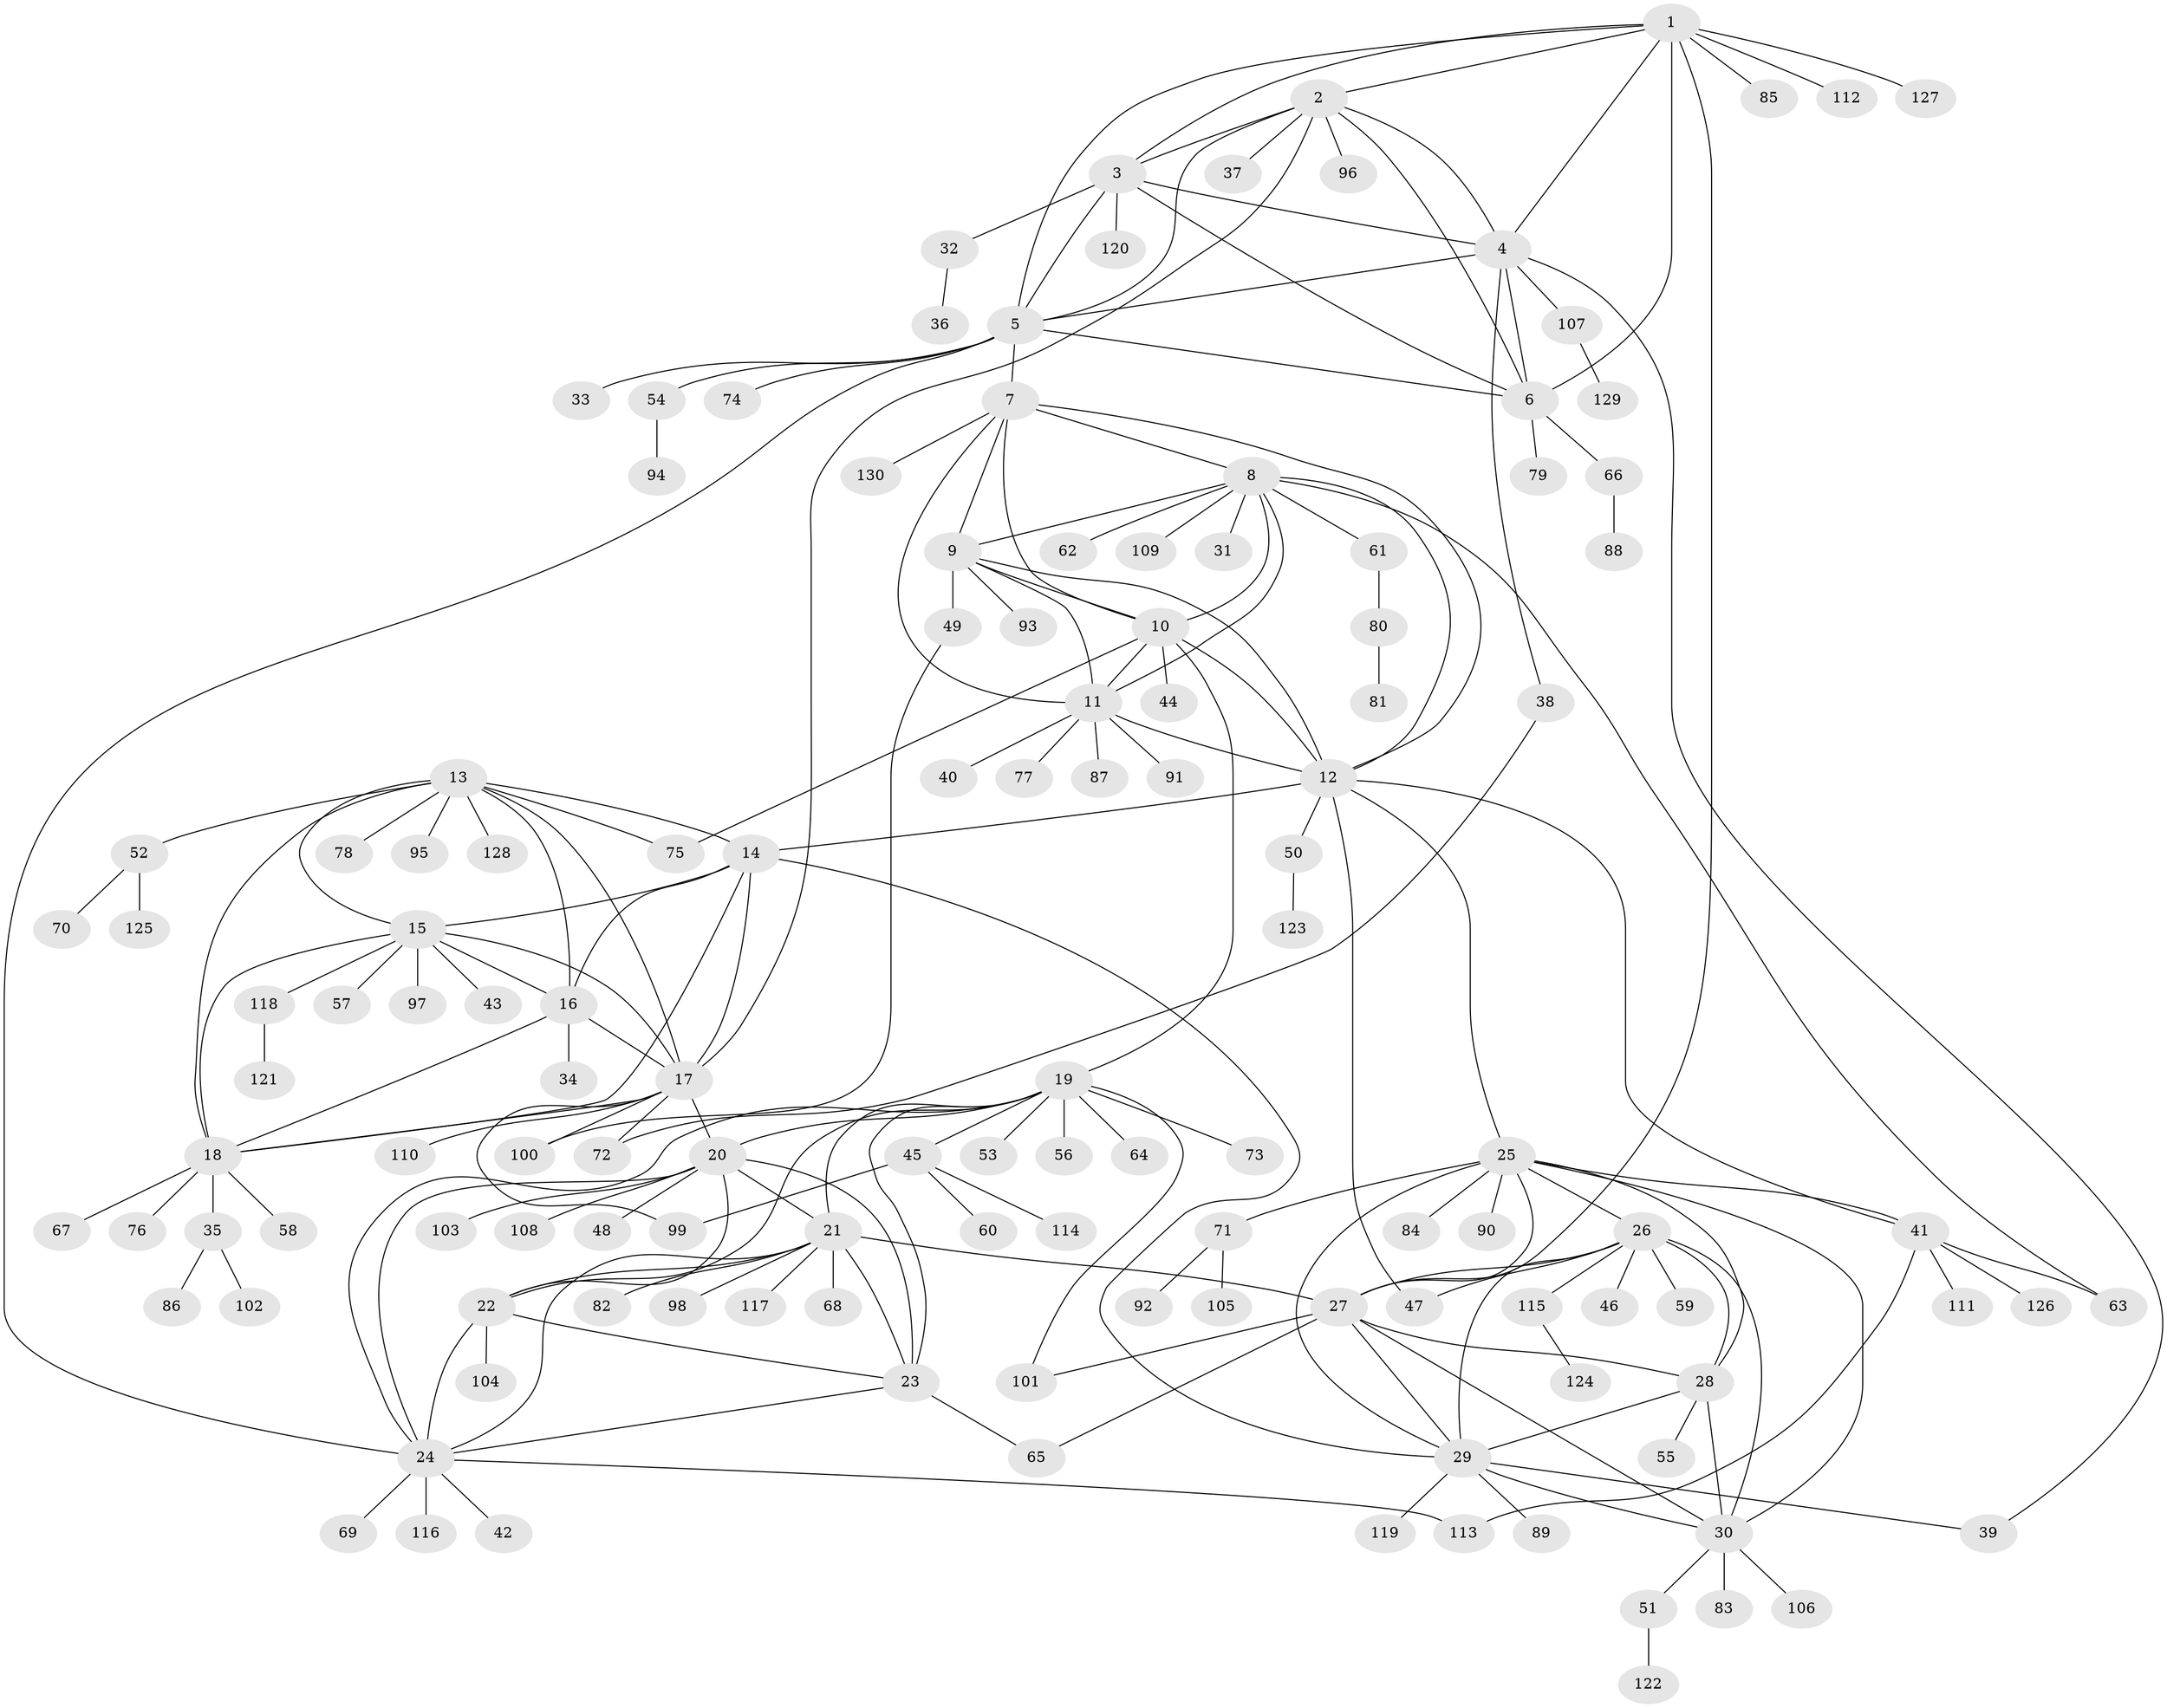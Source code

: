 // Generated by graph-tools (version 1.1) at 2025/54/03/09/25 04:54:25]
// undirected, 130 vertices, 196 edges
graph export_dot {
graph [start="1"]
  node [color=gray90,style=filled];
  1;
  2;
  3;
  4;
  5;
  6;
  7;
  8;
  9;
  10;
  11;
  12;
  13;
  14;
  15;
  16;
  17;
  18;
  19;
  20;
  21;
  22;
  23;
  24;
  25;
  26;
  27;
  28;
  29;
  30;
  31;
  32;
  33;
  34;
  35;
  36;
  37;
  38;
  39;
  40;
  41;
  42;
  43;
  44;
  45;
  46;
  47;
  48;
  49;
  50;
  51;
  52;
  53;
  54;
  55;
  56;
  57;
  58;
  59;
  60;
  61;
  62;
  63;
  64;
  65;
  66;
  67;
  68;
  69;
  70;
  71;
  72;
  73;
  74;
  75;
  76;
  77;
  78;
  79;
  80;
  81;
  82;
  83;
  84;
  85;
  86;
  87;
  88;
  89;
  90;
  91;
  92;
  93;
  94;
  95;
  96;
  97;
  98;
  99;
  100;
  101;
  102;
  103;
  104;
  105;
  106;
  107;
  108;
  109;
  110;
  111;
  112;
  113;
  114;
  115;
  116;
  117;
  118;
  119;
  120;
  121;
  122;
  123;
  124;
  125;
  126;
  127;
  128;
  129;
  130;
  1 -- 2;
  1 -- 3;
  1 -- 4;
  1 -- 5;
  1 -- 6;
  1 -- 27;
  1 -- 85;
  1 -- 112;
  1 -- 127;
  2 -- 3;
  2 -- 4;
  2 -- 5;
  2 -- 6;
  2 -- 17;
  2 -- 37;
  2 -- 96;
  3 -- 4;
  3 -- 5;
  3 -- 6;
  3 -- 32;
  3 -- 120;
  4 -- 5;
  4 -- 6;
  4 -- 38;
  4 -- 39;
  4 -- 107;
  5 -- 6;
  5 -- 7;
  5 -- 24;
  5 -- 33;
  5 -- 54;
  5 -- 74;
  6 -- 66;
  6 -- 79;
  7 -- 8;
  7 -- 9;
  7 -- 10;
  7 -- 11;
  7 -- 12;
  7 -- 130;
  8 -- 9;
  8 -- 10;
  8 -- 11;
  8 -- 12;
  8 -- 31;
  8 -- 61;
  8 -- 62;
  8 -- 63;
  8 -- 109;
  9 -- 10;
  9 -- 11;
  9 -- 12;
  9 -- 49;
  9 -- 93;
  10 -- 11;
  10 -- 12;
  10 -- 19;
  10 -- 44;
  10 -- 75;
  11 -- 12;
  11 -- 40;
  11 -- 77;
  11 -- 87;
  11 -- 91;
  12 -- 14;
  12 -- 25;
  12 -- 41;
  12 -- 47;
  12 -- 50;
  13 -- 14;
  13 -- 15;
  13 -- 16;
  13 -- 17;
  13 -- 18;
  13 -- 52;
  13 -- 75;
  13 -- 78;
  13 -- 95;
  13 -- 128;
  14 -- 15;
  14 -- 16;
  14 -- 17;
  14 -- 18;
  14 -- 29;
  15 -- 16;
  15 -- 17;
  15 -- 18;
  15 -- 43;
  15 -- 57;
  15 -- 97;
  15 -- 118;
  16 -- 17;
  16 -- 18;
  16 -- 34;
  17 -- 18;
  17 -- 20;
  17 -- 72;
  17 -- 99;
  17 -- 100;
  17 -- 110;
  18 -- 35;
  18 -- 58;
  18 -- 67;
  18 -- 76;
  19 -- 20;
  19 -- 21;
  19 -- 22;
  19 -- 23;
  19 -- 24;
  19 -- 45;
  19 -- 53;
  19 -- 56;
  19 -- 64;
  19 -- 73;
  19 -- 101;
  20 -- 21;
  20 -- 22;
  20 -- 23;
  20 -- 24;
  20 -- 48;
  20 -- 103;
  20 -- 108;
  21 -- 22;
  21 -- 23;
  21 -- 24;
  21 -- 27;
  21 -- 68;
  21 -- 82;
  21 -- 98;
  21 -- 117;
  22 -- 23;
  22 -- 24;
  22 -- 104;
  23 -- 24;
  23 -- 65;
  24 -- 42;
  24 -- 69;
  24 -- 113;
  24 -- 116;
  25 -- 26;
  25 -- 27;
  25 -- 28;
  25 -- 29;
  25 -- 30;
  25 -- 41;
  25 -- 71;
  25 -- 84;
  25 -- 90;
  26 -- 27;
  26 -- 28;
  26 -- 29;
  26 -- 30;
  26 -- 46;
  26 -- 47;
  26 -- 59;
  26 -- 115;
  27 -- 28;
  27 -- 29;
  27 -- 30;
  27 -- 65;
  27 -- 101;
  28 -- 29;
  28 -- 30;
  28 -- 55;
  29 -- 30;
  29 -- 39;
  29 -- 89;
  29 -- 119;
  30 -- 51;
  30 -- 83;
  30 -- 106;
  32 -- 36;
  35 -- 86;
  35 -- 102;
  38 -- 72;
  41 -- 63;
  41 -- 111;
  41 -- 113;
  41 -- 126;
  45 -- 60;
  45 -- 99;
  45 -- 114;
  49 -- 100;
  50 -- 123;
  51 -- 122;
  52 -- 70;
  52 -- 125;
  54 -- 94;
  61 -- 80;
  66 -- 88;
  71 -- 92;
  71 -- 105;
  80 -- 81;
  107 -- 129;
  115 -- 124;
  118 -- 121;
}
